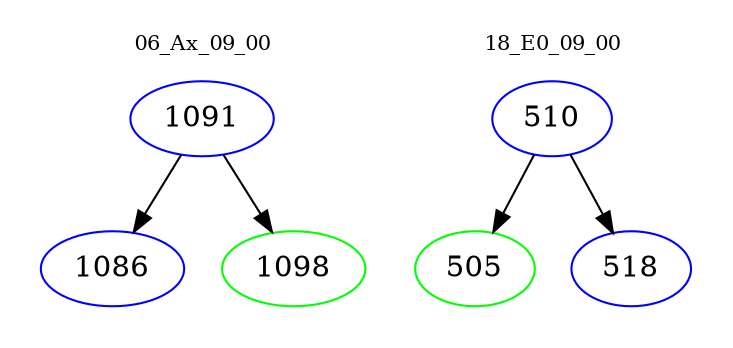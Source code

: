 digraph{
subgraph cluster_0 {
color = white
label = "06_Ax_09_00";
fontsize=10;
T0_1091 [label="1091", color="blue"]
T0_1091 -> T0_1086 [color="black"]
T0_1086 [label="1086", color="blue"]
T0_1091 -> T0_1098 [color="black"]
T0_1098 [label="1098", color="green"]
}
subgraph cluster_1 {
color = white
label = "18_E0_09_00";
fontsize=10;
T1_510 [label="510", color="blue"]
T1_510 -> T1_505 [color="black"]
T1_505 [label="505", color="green"]
T1_510 -> T1_518 [color="black"]
T1_518 [label="518", color="blue"]
}
}
